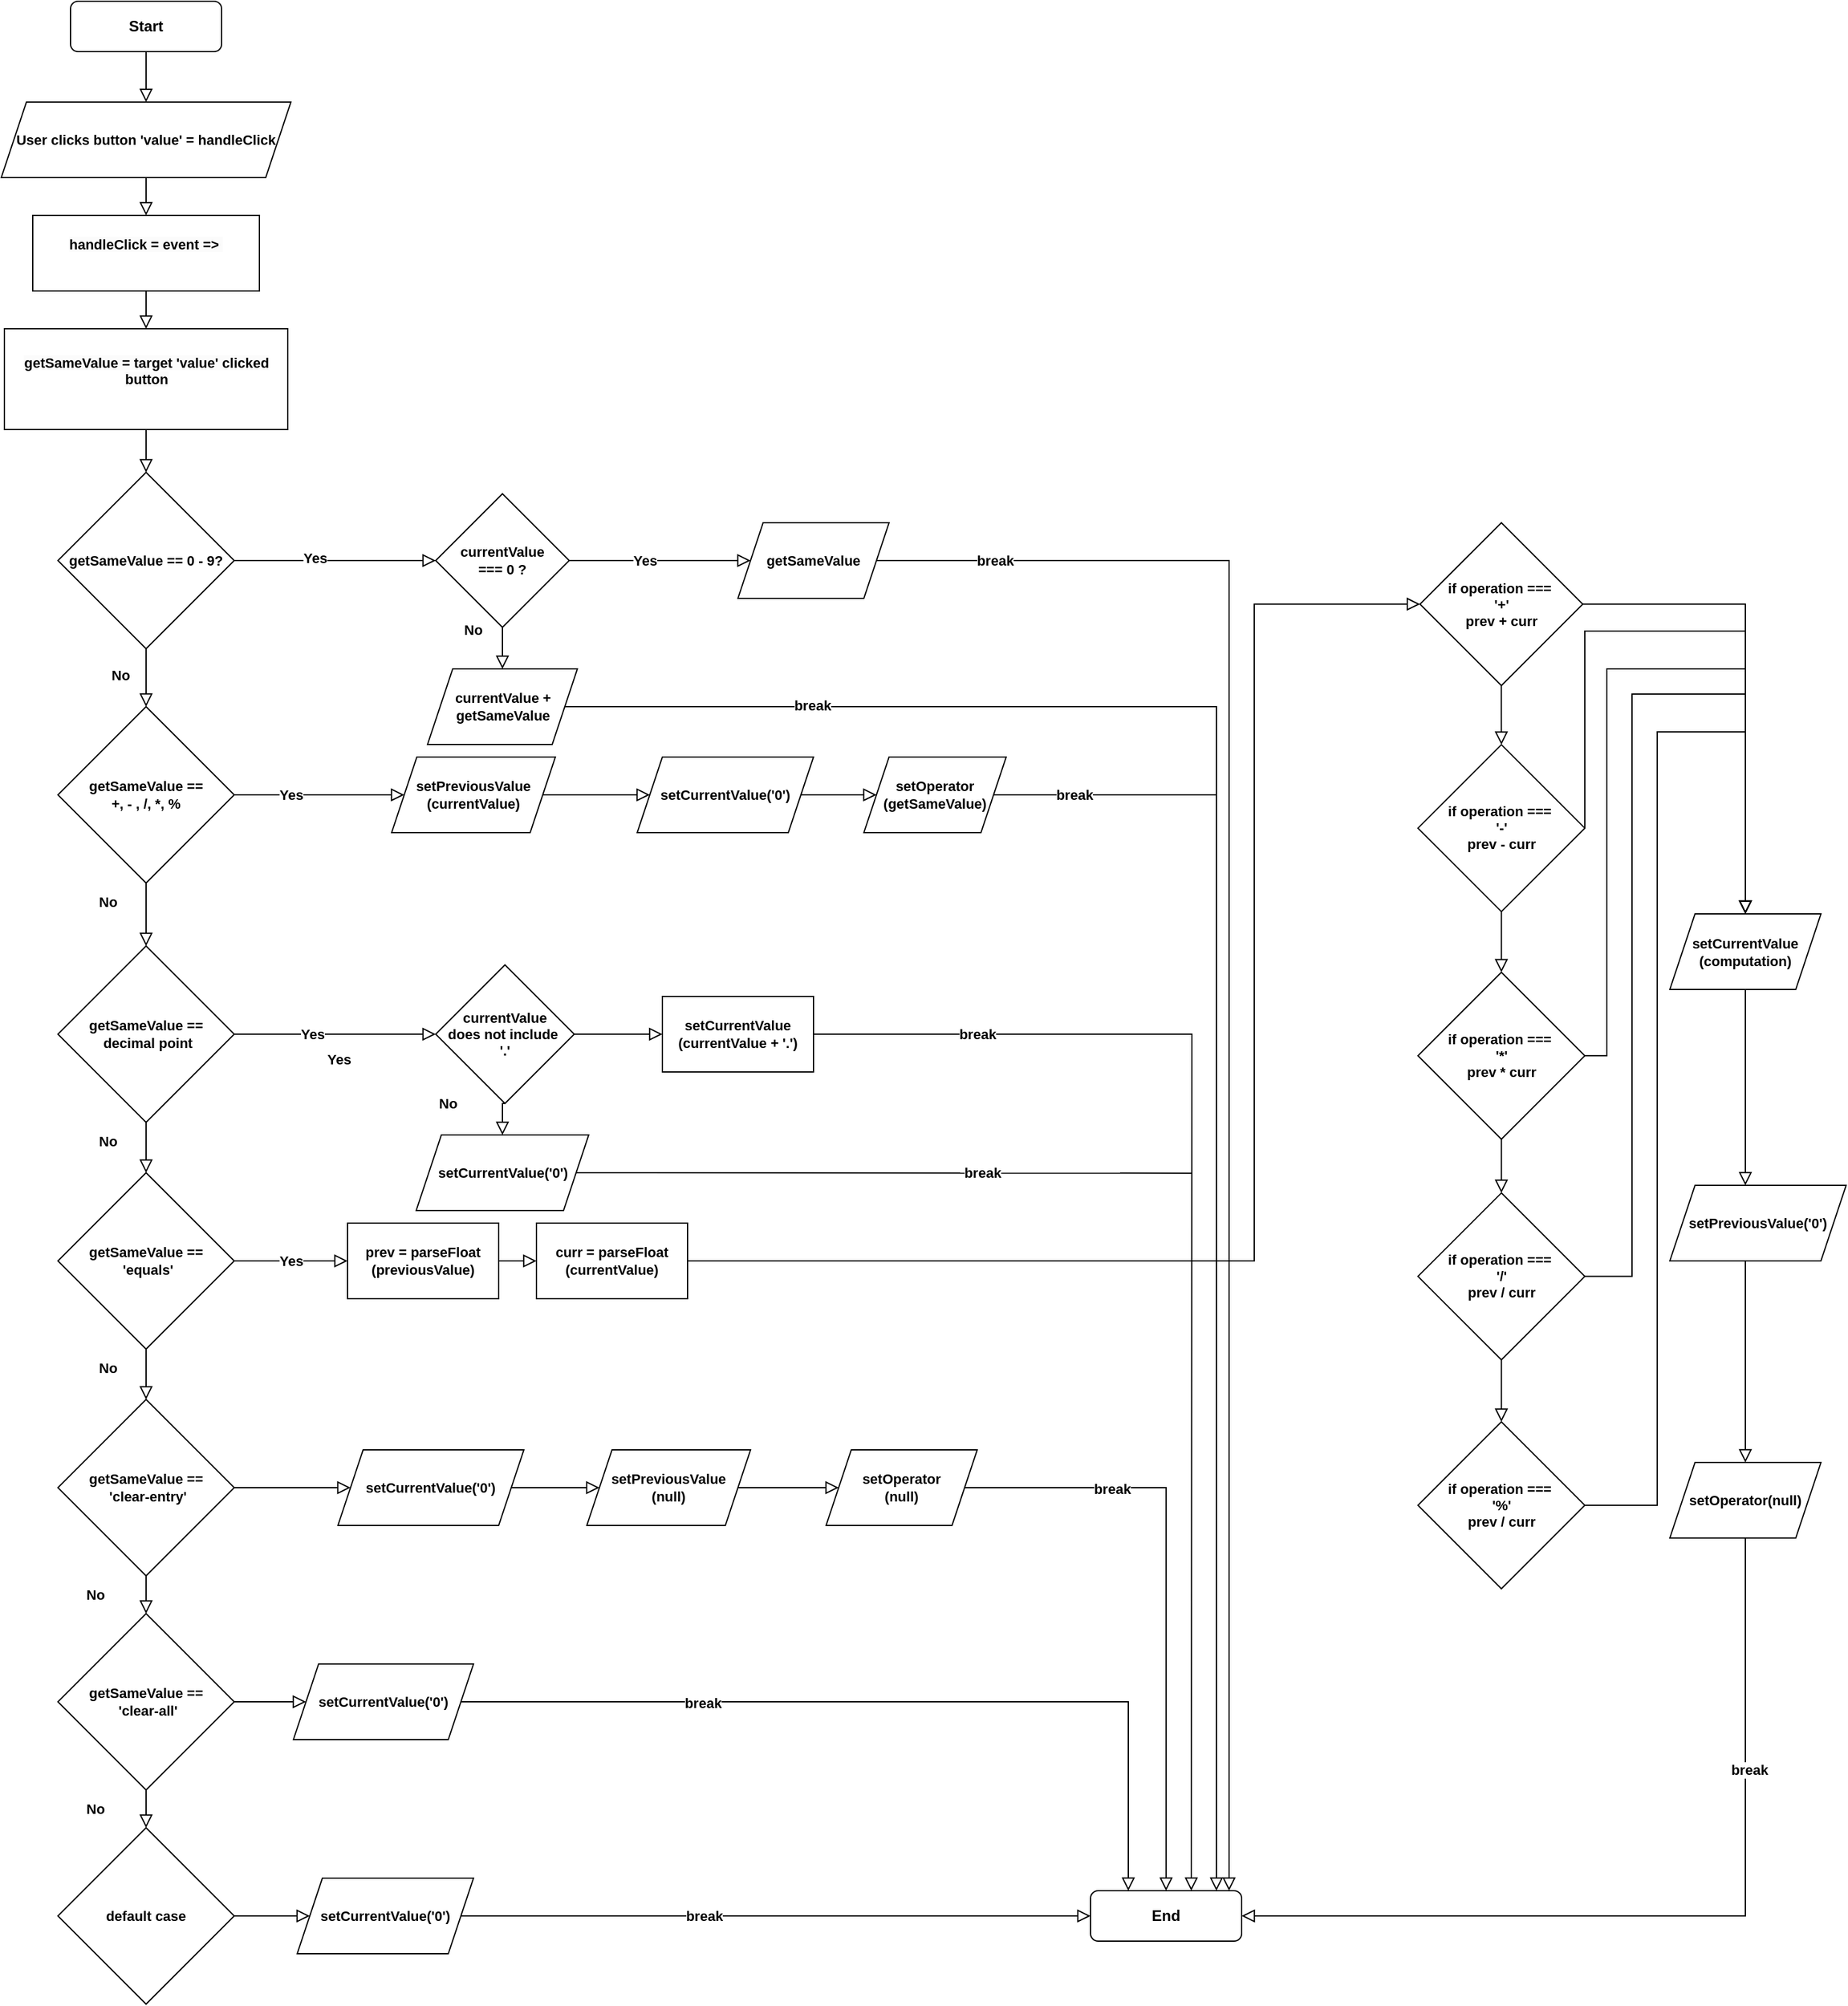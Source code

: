 <mxfile version="20.8.5" type="github">
  <diagram id="C5RBs43oDa-KdzZeNtuy" name="Page-1">
    <mxGraphModel dx="1195" dy="1603" grid="1" gridSize="10" guides="1" tooltips="1" connect="1" arrows="1" fold="1" page="1" pageScale="1" pageWidth="1169" pageHeight="827" math="0" shadow="0">
      <root>
        <mxCell id="WIyWlLk6GJQsqaUBKTNV-0" />
        <mxCell id="WIyWlLk6GJQsqaUBKTNV-1" parent="WIyWlLk6GJQsqaUBKTNV-0" />
        <mxCell id="snvaKucYY-6g54bYGPEN-14" style="edgeStyle=orthogonalEdgeStyle;shape=connector;rounded=0;orthogonalLoop=1;jettySize=auto;html=1;exitX=0.5;exitY=1;exitDx=0;exitDy=0;shadow=0;labelBackgroundColor=none;strokeColor=default;strokeWidth=1;fontFamily=Helvetica;fontSize=11;fontColor=default;endArrow=block;endFill=0;endSize=8;entryX=0.5;entryY=0;entryDx=0;entryDy=0;" parent="WIyWlLk6GJQsqaUBKTNV-1" source="WIyWlLk6GJQsqaUBKTNV-3" target="snvaKucYY-6g54bYGPEN-17" edge="1">
          <mxGeometry relative="1" as="geometry">
            <mxPoint x="220" y="140" as="targetPoint" />
          </mxGeometry>
        </mxCell>
        <mxCell id="WIyWlLk6GJQsqaUBKTNV-3" value="Start" style="rounded=1;whiteSpace=wrap;html=1;fontSize=12;glass=0;strokeWidth=1;shadow=0;fontStyle=1" parent="WIyWlLk6GJQsqaUBKTNV-1" vertex="1">
          <mxGeometry x="160" y="40" width="120" height="40" as="geometry" />
        </mxCell>
        <mxCell id="WIyWlLk6GJQsqaUBKTNV-11" value="End" style="rounded=1;whiteSpace=wrap;html=1;fontSize=12;glass=0;strokeWidth=1;shadow=0;fontStyle=1" parent="WIyWlLk6GJQsqaUBKTNV-1" vertex="1">
          <mxGeometry x="970" y="1540" width="120" height="40" as="geometry" />
        </mxCell>
        <mxCell id="snvaKucYY-6g54bYGPEN-28" style="edgeStyle=orthogonalEdgeStyle;shape=connector;rounded=0;orthogonalLoop=1;jettySize=auto;html=1;shadow=0;labelBackgroundColor=none;strokeColor=default;strokeWidth=1;fontFamily=Helvetica;fontSize=11;fontColor=default;endArrow=block;endFill=0;endSize=8;" parent="WIyWlLk6GJQsqaUBKTNV-1" source="snvaKucYY-6g54bYGPEN-17" target="snvaKucYY-6g54bYGPEN-26" edge="1">
          <mxGeometry relative="1" as="geometry" />
        </mxCell>
        <mxCell id="snvaKucYY-6g54bYGPEN-17" value="User clicks button &#39;value&#39; = handleClick" style="shape=parallelogram;perimeter=parallelogramPerimeter;whiteSpace=wrap;html=1;fixedSize=1;fontFamily=Helvetica;fontSize=11;fontColor=default;fontStyle=1" parent="WIyWlLk6GJQsqaUBKTNV-1" vertex="1">
          <mxGeometry x="105" y="120" width="230" height="60" as="geometry" />
        </mxCell>
        <mxCell id="snvaKucYY-6g54bYGPEN-39" style="edgeStyle=orthogonalEdgeStyle;shape=connector;rounded=0;orthogonalLoop=1;jettySize=auto;html=1;exitX=0.5;exitY=1;exitDx=0;exitDy=0;shadow=0;labelBackgroundColor=none;strokeColor=default;strokeWidth=1;fontFamily=Helvetica;fontSize=11;fontColor=default;endArrow=block;endFill=0;endSize=8;" parent="WIyWlLk6GJQsqaUBKTNV-1" source="snvaKucYY-6g54bYGPEN-20" target="snvaKucYY-6g54bYGPEN-33" edge="1">
          <mxGeometry relative="1" as="geometry" />
        </mxCell>
        <mxCell id="snvaKucYY-6g54bYGPEN-61" style="edgeStyle=orthogonalEdgeStyle;shape=connector;rounded=0;orthogonalLoop=1;jettySize=auto;html=1;shadow=0;labelBackgroundColor=none;strokeColor=default;strokeWidth=1;fontFamily=Helvetica;fontSize=11;fontColor=default;endArrow=block;endFill=0;endSize=8;entryX=0;entryY=0.5;entryDx=0;entryDy=0;" parent="WIyWlLk6GJQsqaUBKTNV-1" source="snvaKucYY-6g54bYGPEN-20" target="snvaKucYY-6g54bYGPEN-65" edge="1">
          <mxGeometry relative="1" as="geometry">
            <mxPoint x="520" y="484" as="targetPoint" />
          </mxGeometry>
        </mxCell>
        <mxCell id="snvaKucYY-6g54bYGPEN-62" value="Yes" style="edgeLabel;html=1;align=center;verticalAlign=middle;resizable=0;points=[];fontSize=11;fontFamily=Helvetica;fontColor=default;fontStyle=1" parent="snvaKucYY-6g54bYGPEN-61" vertex="1" connectable="0">
          <mxGeometry x="-0.2" y="2" relative="1" as="geometry">
            <mxPoint as="offset" />
          </mxGeometry>
        </mxCell>
        <mxCell id="snvaKucYY-6g54bYGPEN-20" value="getSameValue == 0 - 9?" style="rhombus;whiteSpace=wrap;html=1;fontFamily=Helvetica;fontSize=11;fontColor=default;fontStyle=1" parent="WIyWlLk6GJQsqaUBKTNV-1" vertex="1">
          <mxGeometry x="150" y="414" width="140" height="140" as="geometry" />
        </mxCell>
        <mxCell id="snvaKucYY-6g54bYGPEN-47" style="edgeStyle=orthogonalEdgeStyle;shape=connector;rounded=0;orthogonalLoop=1;jettySize=auto;html=1;entryX=0.5;entryY=0;entryDx=0;entryDy=0;shadow=0;labelBackgroundColor=none;strokeColor=default;strokeWidth=1;fontFamily=Helvetica;fontSize=11;fontColor=default;endArrow=block;endFill=0;endSize=8;" parent="WIyWlLk6GJQsqaUBKTNV-1" source="snvaKucYY-6g54bYGPEN-26" target="snvaKucYY-6g54bYGPEN-44" edge="1">
          <mxGeometry relative="1" as="geometry" />
        </mxCell>
        <mxCell id="snvaKucYY-6g54bYGPEN-26" value="&#xa;&lt;span style=&quot;color: rgb(0, 0, 0); font-family: Helvetica; font-size: 11px; font-style: normal; font-variant-ligatures: normal; font-variant-caps: normal; letter-spacing: normal; orphans: 2; text-align: center; text-indent: 0px; text-transform: none; widows: 2; word-spacing: 0px; -webkit-text-stroke-width: 0px; background-color: rgb(251, 251, 251); text-decoration-thickness: initial; text-decoration-style: initial; text-decoration-color: initial; float: none; display: inline !important;&quot;&gt;handleClick = event =&amp;gt;&amp;nbsp;&lt;/span&gt;&#xa;&#xa;" style="rounded=0;whiteSpace=wrap;html=1;fontFamily=Helvetica;fontSize=11;fontColor=default;fontStyle=1" parent="WIyWlLk6GJQsqaUBKTNV-1" vertex="1">
          <mxGeometry x="130" y="210" width="180" height="60" as="geometry" />
        </mxCell>
        <mxCell id="snvaKucYY-6g54bYGPEN-40" style="edgeStyle=orthogonalEdgeStyle;shape=connector;rounded=0;orthogonalLoop=1;jettySize=auto;html=1;shadow=0;labelBackgroundColor=none;strokeColor=default;strokeWidth=1;fontFamily=Helvetica;fontSize=11;fontColor=default;endArrow=block;endFill=0;endSize=8;" parent="WIyWlLk6GJQsqaUBKTNV-1" source="snvaKucYY-6g54bYGPEN-33" target="snvaKucYY-6g54bYGPEN-35" edge="1">
          <mxGeometry relative="1" as="geometry" />
        </mxCell>
        <mxCell id="snvaKucYY-6g54bYGPEN-74" style="edgeStyle=orthogonalEdgeStyle;shape=connector;rounded=0;orthogonalLoop=1;jettySize=auto;html=1;exitX=1;exitY=0.5;exitDx=0;exitDy=0;shadow=0;labelBackgroundColor=none;strokeColor=default;strokeWidth=1;fontFamily=Helvetica;fontSize=11;fontColor=default;endArrow=block;endFill=0;endSize=8;" parent="WIyWlLk6GJQsqaUBKTNV-1" source="snvaKucYY-6g54bYGPEN-33" target="snvaKucYY-6g54bYGPEN-76" edge="1">
          <mxGeometry relative="1" as="geometry">
            <mxPoint x="440" y="670" as="targetPoint" />
          </mxGeometry>
        </mxCell>
        <mxCell id="snvaKucYY-6g54bYGPEN-75" value="Yes" style="edgeLabel;html=1;align=center;verticalAlign=middle;resizable=0;points=[];fontSize=11;fontFamily=Helvetica;fontColor=default;fontStyle=1" parent="snvaKucYY-6g54bYGPEN-74" vertex="1" connectable="0">
          <mxGeometry x="-0.337" y="-2" relative="1" as="geometry">
            <mxPoint y="-2" as="offset" />
          </mxGeometry>
        </mxCell>
        <mxCell id="snvaKucYY-6g54bYGPEN-33" value="getSameValue ==&lt;br&gt;&amp;nbsp;+, - , /, *, %&amp;nbsp;" style="rhombus;whiteSpace=wrap;html=1;fontFamily=Helvetica;fontSize=11;fontColor=default;fontStyle=1" parent="WIyWlLk6GJQsqaUBKTNV-1" vertex="1">
          <mxGeometry x="150" y="600" width="140" height="140" as="geometry" />
        </mxCell>
        <mxCell id="snvaKucYY-6g54bYGPEN-41" style="edgeStyle=orthogonalEdgeStyle;shape=connector;rounded=0;orthogonalLoop=1;jettySize=auto;html=1;shadow=0;labelBackgroundColor=none;strokeColor=default;strokeWidth=1;fontFamily=Helvetica;fontSize=11;fontColor=default;endArrow=block;endFill=0;endSize=8;" parent="WIyWlLk6GJQsqaUBKTNV-1" source="snvaKucYY-6g54bYGPEN-35" target="snvaKucYY-6g54bYGPEN-36" edge="1">
          <mxGeometry relative="1" as="geometry" />
        </mxCell>
        <mxCell id="snvaKucYY-6g54bYGPEN-87" style="edgeStyle=orthogonalEdgeStyle;shape=connector;rounded=0;orthogonalLoop=1;jettySize=auto;html=1;shadow=0;labelBackgroundColor=none;strokeColor=default;strokeWidth=1;fontFamily=Helvetica;fontSize=11;fontColor=default;endArrow=block;endFill=0;endSize=8;entryX=0;entryY=0.5;entryDx=0;entryDy=0;" parent="WIyWlLk6GJQsqaUBKTNV-1" source="snvaKucYY-6g54bYGPEN-35" target="snvaKucYY-6g54bYGPEN-92" edge="1">
          <mxGeometry relative="1" as="geometry">
            <mxPoint x="457" y="860" as="targetPoint" />
          </mxGeometry>
        </mxCell>
        <mxCell id="snvaKucYY-6g54bYGPEN-88" value="Yes" style="edgeLabel;html=1;align=center;verticalAlign=middle;resizable=0;points=[];fontSize=11;fontFamily=Helvetica;fontColor=default;fontStyle=1" parent="snvaKucYY-6g54bYGPEN-87" vertex="1" connectable="0">
          <mxGeometry x="-0.224" relative="1" as="geometry">
            <mxPoint as="offset" />
          </mxGeometry>
        </mxCell>
        <mxCell id="snvaKucYY-6g54bYGPEN-35" value="getSameValue ==&lt;br&gt;&amp;nbsp;decimal point" style="rhombus;whiteSpace=wrap;html=1;fontFamily=Helvetica;fontSize=11;fontColor=default;fontStyle=1" parent="WIyWlLk6GJQsqaUBKTNV-1" vertex="1">
          <mxGeometry x="150" y="790" width="140" height="140" as="geometry" />
        </mxCell>
        <mxCell id="snvaKucYY-6g54bYGPEN-42" style="edgeStyle=orthogonalEdgeStyle;shape=connector;rounded=0;orthogonalLoop=1;jettySize=auto;html=1;shadow=0;labelBackgroundColor=none;strokeColor=default;strokeWidth=1;fontFamily=Helvetica;fontSize=11;fontColor=default;endArrow=block;endFill=0;endSize=8;" parent="WIyWlLk6GJQsqaUBKTNV-1" source="snvaKucYY-6g54bYGPEN-36" target="snvaKucYY-6g54bYGPEN-38" edge="1">
          <mxGeometry relative="1" as="geometry" />
        </mxCell>
        <mxCell id="snvaKucYY-6g54bYGPEN-100" style="edgeStyle=orthogonalEdgeStyle;shape=connector;rounded=0;orthogonalLoop=1;jettySize=auto;html=1;shadow=0;labelBackgroundColor=none;strokeColor=default;strokeWidth=1;fontFamily=Helvetica;fontSize=11;fontColor=default;endArrow=block;endFill=0;endSize=8;entryX=0;entryY=0.5;entryDx=0;entryDy=0;" parent="WIyWlLk6GJQsqaUBKTNV-1" source="snvaKucYY-6g54bYGPEN-36" target="snvaKucYY-6g54bYGPEN-102" edge="1">
          <mxGeometry relative="1" as="geometry">
            <mxPoint x="380" y="1040" as="targetPoint" />
          </mxGeometry>
        </mxCell>
        <mxCell id="snvaKucYY-6g54bYGPEN-36" value="getSameValue ==&lt;br&gt;&amp;nbsp;&#39;equals&#39;" style="rhombus;whiteSpace=wrap;html=1;fontFamily=Helvetica;fontSize=11;fontColor=default;fontStyle=1" parent="WIyWlLk6GJQsqaUBKTNV-1" vertex="1">
          <mxGeometry x="150" y="970" width="140" height="140" as="geometry" />
        </mxCell>
        <mxCell id="snvaKucYY-6g54bYGPEN-49" style="edgeStyle=orthogonalEdgeStyle;shape=connector;rounded=0;orthogonalLoop=1;jettySize=auto;html=1;shadow=0;labelBackgroundColor=none;strokeColor=default;strokeWidth=1;fontFamily=Helvetica;fontSize=11;fontColor=default;endArrow=block;endFill=0;endSize=8;" parent="WIyWlLk6GJQsqaUBKTNV-1" source="snvaKucYY-6g54bYGPEN-37" target="snvaKucYY-6g54bYGPEN-45" edge="1">
          <mxGeometry relative="1" as="geometry" />
        </mxCell>
        <mxCell id="snvaKucYY-6g54bYGPEN-164" style="edgeStyle=orthogonalEdgeStyle;shape=connector;rounded=0;orthogonalLoop=1;jettySize=auto;html=1;shadow=0;labelBackgroundColor=none;strokeColor=default;strokeWidth=1;fontFamily=Helvetica;fontSize=11;fontColor=default;endArrow=block;endFill=0;endSize=8;" parent="WIyWlLk6GJQsqaUBKTNV-1" source="snvaKucYY-6g54bYGPEN-37" target="snvaKucYY-6g54bYGPEN-160" edge="1">
          <mxGeometry relative="1" as="geometry" />
        </mxCell>
        <mxCell id="snvaKucYY-6g54bYGPEN-37" value="getSameValue ==&lt;br&gt;&amp;nbsp;&#39;clear-all&#39;" style="rhombus;whiteSpace=wrap;html=1;fontFamily=Helvetica;fontSize=11;fontColor=default;fontStyle=1" parent="WIyWlLk6GJQsqaUBKTNV-1" vertex="1">
          <mxGeometry x="150" y="1320" width="140" height="140" as="geometry" />
        </mxCell>
        <mxCell id="snvaKucYY-6g54bYGPEN-43" style="edgeStyle=orthogonalEdgeStyle;shape=connector;rounded=0;orthogonalLoop=1;jettySize=auto;html=1;shadow=0;labelBackgroundColor=none;strokeColor=default;strokeWidth=1;fontFamily=Helvetica;fontSize=11;fontColor=default;endArrow=block;endFill=0;endSize=8;" parent="WIyWlLk6GJQsqaUBKTNV-1" source="snvaKucYY-6g54bYGPEN-38" target="snvaKucYY-6g54bYGPEN-37" edge="1">
          <mxGeometry relative="1" as="geometry" />
        </mxCell>
        <mxCell id="snvaKucYY-6g54bYGPEN-156" style="edgeStyle=orthogonalEdgeStyle;shape=connector;rounded=0;orthogonalLoop=1;jettySize=auto;html=1;shadow=0;labelBackgroundColor=none;strokeColor=default;strokeWidth=1;fontFamily=Helvetica;fontSize=11;fontColor=default;endArrow=block;endFill=0;endSize=8;entryX=0;entryY=0.5;entryDx=0;entryDy=0;" parent="WIyWlLk6GJQsqaUBKTNV-1" source="snvaKucYY-6g54bYGPEN-38" target="snvaKucYY-6g54bYGPEN-157" edge="1">
          <mxGeometry relative="1" as="geometry">
            <mxPoint x="400" y="1220" as="targetPoint" />
          </mxGeometry>
        </mxCell>
        <mxCell id="snvaKucYY-6g54bYGPEN-38" value="getSameValue ==&lt;br&gt;&amp;nbsp;&#39;clear-entry&#39;" style="rhombus;whiteSpace=wrap;html=1;fontFamily=Helvetica;fontSize=11;fontColor=default;fontStyle=1" parent="WIyWlLk6GJQsqaUBKTNV-1" vertex="1">
          <mxGeometry x="150" y="1150" width="140" height="140" as="geometry" />
        </mxCell>
        <mxCell id="snvaKucYY-6g54bYGPEN-48" style="edgeStyle=orthogonalEdgeStyle;shape=connector;rounded=0;orthogonalLoop=1;jettySize=auto;html=1;entryX=0.5;entryY=0;entryDx=0;entryDy=0;shadow=0;labelBackgroundColor=none;strokeColor=default;strokeWidth=1;fontFamily=Helvetica;fontSize=11;fontColor=default;endArrow=block;endFill=0;endSize=8;" parent="WIyWlLk6GJQsqaUBKTNV-1" source="snvaKucYY-6g54bYGPEN-44" target="snvaKucYY-6g54bYGPEN-20" edge="1">
          <mxGeometry relative="1" as="geometry" />
        </mxCell>
        <mxCell id="snvaKucYY-6g54bYGPEN-44" value="&#xa;&lt;span style=&quot;border-color: var(--border-color); color: rgb(0, 0, 0); font-family: Helvetica; font-size: 11px; font-style: normal; font-variant-ligatures: normal; font-variant-caps: normal; letter-spacing: normal; orphans: 2; text-align: center; text-indent: 0px; text-transform: none; widows: 2; word-spacing: 0px; -webkit-text-stroke-width: 0px; text-decoration-thickness: initial; text-decoration-style: initial; text-decoration-color: initial; background-color: rgb(251, 251, 251); float: none; display: inline !important;&quot;&gt;getSameValue = target &#39;value&#39; clicked button&lt;/span&gt;&lt;br style=&quot;border-color: var(--border-color); color: rgb(0, 0, 0); font-family: Helvetica; font-size: 11px; font-style: normal; font-variant-ligatures: normal; font-variant-caps: normal; letter-spacing: normal; orphans: 2; text-align: center; text-indent: 0px; text-transform: none; widows: 2; word-spacing: 0px; -webkit-text-stroke-width: 0px; background-color: rgb(251, 251, 251); text-decoration-thickness: initial; text-decoration-style: initial; text-decoration-color: initial;&quot;&gt;&#xa;&#xa;" style="rounded=0;whiteSpace=wrap;html=1;fontFamily=Helvetica;fontSize=11;fontColor=default;fontStyle=1" parent="WIyWlLk6GJQsqaUBKTNV-1" vertex="1">
          <mxGeometry x="107.5" y="300" width="225" height="80" as="geometry" />
        </mxCell>
        <mxCell id="snvaKucYY-6g54bYGPEN-162" style="edgeStyle=orthogonalEdgeStyle;shape=connector;rounded=0;orthogonalLoop=1;jettySize=auto;html=1;shadow=0;labelBackgroundColor=none;strokeColor=default;strokeWidth=1;fontFamily=Helvetica;fontSize=11;fontColor=default;endArrow=block;endFill=0;endSize=8;" parent="WIyWlLk6GJQsqaUBKTNV-1" source="snvaKucYY-6g54bYGPEN-45" target="snvaKucYY-6g54bYGPEN-161" edge="1">
          <mxGeometry relative="1" as="geometry" />
        </mxCell>
        <mxCell id="snvaKucYY-6g54bYGPEN-45" value="default case" style="rhombus;whiteSpace=wrap;html=1;fontFamily=Helvetica;fontSize=11;fontColor=default;fontStyle=1" parent="WIyWlLk6GJQsqaUBKTNV-1" vertex="1">
          <mxGeometry x="150" y="1490" width="140" height="140" as="geometry" />
        </mxCell>
        <mxCell id="snvaKucYY-6g54bYGPEN-55" value="No" style="text;html=1;strokeColor=none;fillColor=none;align=center;verticalAlign=middle;whiteSpace=wrap;rounded=0;fontFamily=Helvetica;fontSize=11;fontColor=default;fontStyle=1" parent="WIyWlLk6GJQsqaUBKTNV-1" vertex="1">
          <mxGeometry x="170" y="560" width="60" height="30" as="geometry" />
        </mxCell>
        <mxCell id="snvaKucYY-6g54bYGPEN-56" value="No" style="text;html=1;strokeColor=none;fillColor=none;align=center;verticalAlign=middle;whiteSpace=wrap;rounded=0;fontFamily=Helvetica;fontSize=11;fontColor=default;fontStyle=1" parent="WIyWlLk6GJQsqaUBKTNV-1" vertex="1">
          <mxGeometry x="160" y="740" width="60" height="30" as="geometry" />
        </mxCell>
        <mxCell id="snvaKucYY-6g54bYGPEN-57" value="No" style="text;html=1;strokeColor=none;fillColor=none;align=center;verticalAlign=middle;whiteSpace=wrap;rounded=0;fontFamily=Helvetica;fontSize=11;fontColor=default;fontStyle=1" parent="WIyWlLk6GJQsqaUBKTNV-1" vertex="1">
          <mxGeometry x="160" y="930" width="60" height="30" as="geometry" />
        </mxCell>
        <mxCell id="snvaKucYY-6g54bYGPEN-58" value="No" style="text;html=1;strokeColor=none;fillColor=none;align=center;verticalAlign=middle;whiteSpace=wrap;rounded=0;fontFamily=Helvetica;fontSize=11;fontColor=default;fontStyle=1" parent="WIyWlLk6GJQsqaUBKTNV-1" vertex="1">
          <mxGeometry x="160" y="1110" width="60" height="30" as="geometry" />
        </mxCell>
        <mxCell id="snvaKucYY-6g54bYGPEN-59" value="No" style="text;html=1;strokeColor=none;fillColor=none;align=center;verticalAlign=middle;whiteSpace=wrap;rounded=0;fontFamily=Helvetica;fontSize=11;fontColor=default;fontStyle=1" parent="WIyWlLk6GJQsqaUBKTNV-1" vertex="1">
          <mxGeometry x="150" y="1290" width="60" height="30" as="geometry" />
        </mxCell>
        <mxCell id="snvaKucYY-6g54bYGPEN-60" value="No" style="text;html=1;strokeColor=none;fillColor=none;align=center;verticalAlign=middle;whiteSpace=wrap;rounded=0;fontFamily=Helvetica;fontSize=11;fontColor=default;fontStyle=1" parent="WIyWlLk6GJQsqaUBKTNV-1" vertex="1">
          <mxGeometry x="150" y="1460" width="60" height="30" as="geometry" />
        </mxCell>
        <mxCell id="snvaKucYY-6g54bYGPEN-66" style="edgeStyle=orthogonalEdgeStyle;shape=connector;rounded=0;orthogonalLoop=1;jettySize=auto;html=1;exitX=1;exitY=0.5;exitDx=0;exitDy=0;shadow=0;labelBackgroundColor=none;strokeColor=default;strokeWidth=1;fontFamily=Helvetica;fontSize=11;fontColor=default;endArrow=block;endFill=0;endSize=8;entryX=0;entryY=0.5;entryDx=0;entryDy=0;" parent="WIyWlLk6GJQsqaUBKTNV-1" source="snvaKucYY-6g54bYGPEN-65" target="snvaKucYY-6g54bYGPEN-67" edge="1">
          <mxGeometry relative="1" as="geometry">
            <mxPoint x="700" y="484" as="targetPoint" />
          </mxGeometry>
        </mxCell>
        <mxCell id="snvaKucYY-6g54bYGPEN-69" value="Yes" style="edgeLabel;html=1;align=center;verticalAlign=middle;resizable=0;points=[];fontSize=11;fontFamily=Helvetica;fontColor=default;fontStyle=1" parent="snvaKucYY-6g54bYGPEN-66" vertex="1" connectable="0">
          <mxGeometry x="-0.164" y="-3" relative="1" as="geometry">
            <mxPoint y="-3" as="offset" />
          </mxGeometry>
        </mxCell>
        <mxCell id="snvaKucYY-6g54bYGPEN-70" style="edgeStyle=orthogonalEdgeStyle;shape=connector;rounded=0;orthogonalLoop=1;jettySize=auto;html=1;exitX=0.5;exitY=1;exitDx=0;exitDy=0;shadow=0;labelBackgroundColor=none;strokeColor=default;strokeWidth=1;fontFamily=Helvetica;fontSize=11;fontColor=default;endArrow=block;endFill=0;endSize=8;entryX=0.5;entryY=0;entryDx=0;entryDy=0;" parent="WIyWlLk6GJQsqaUBKTNV-1" source="snvaKucYY-6g54bYGPEN-65" target="snvaKucYY-6g54bYGPEN-71" edge="1">
          <mxGeometry relative="1" as="geometry">
            <mxPoint x="503" y="570" as="targetPoint" />
          </mxGeometry>
        </mxCell>
        <mxCell id="snvaKucYY-6g54bYGPEN-65" value="currentValue &lt;br&gt;=== 0 ?" style="rhombus;whiteSpace=wrap;html=1;fontFamily=Helvetica;fontSize=11;fontColor=default;fontStyle=1" parent="WIyWlLk6GJQsqaUBKTNV-1" vertex="1">
          <mxGeometry x="450" y="431" width="106" height="106" as="geometry" />
        </mxCell>
        <mxCell id="snvaKucYY-6g54bYGPEN-68" style="edgeStyle=orthogonalEdgeStyle;shape=connector;rounded=0;orthogonalLoop=1;jettySize=auto;html=1;shadow=0;labelBackgroundColor=none;strokeColor=default;strokeWidth=1;fontFamily=Helvetica;fontSize=11;fontColor=default;endArrow=block;endFill=0;endSize=8;" parent="WIyWlLk6GJQsqaUBKTNV-1" source="snvaKucYY-6g54bYGPEN-67" target="WIyWlLk6GJQsqaUBKTNV-11" edge="1">
          <mxGeometry relative="1" as="geometry">
            <Array as="points">
              <mxPoint x="1080" y="484" />
            </Array>
          </mxGeometry>
        </mxCell>
        <mxCell id="snvaKucYY-6g54bYGPEN-78" value="break" style="edgeLabel;html=1;align=center;verticalAlign=middle;resizable=0;points=[];fontSize=11;fontFamily=Helvetica;fontColor=default;fontStyle=1" parent="snvaKucYY-6g54bYGPEN-68" vertex="1" connectable="0">
          <mxGeometry x="-0.859" y="-4" relative="1" as="geometry">
            <mxPoint y="-4" as="offset" />
          </mxGeometry>
        </mxCell>
        <mxCell id="snvaKucYY-6g54bYGPEN-67" value="getSameValue" style="shape=parallelogram;perimeter=parallelogramPerimeter;whiteSpace=wrap;html=1;fixedSize=1;fontFamily=Helvetica;fontSize=11;fontColor=default;align=center;strokeColor=default;fillColor=default;fontStyle=1" parent="WIyWlLk6GJQsqaUBKTNV-1" vertex="1">
          <mxGeometry x="690" y="454" width="120" height="60" as="geometry" />
        </mxCell>
        <mxCell id="snvaKucYY-6g54bYGPEN-72" style="edgeStyle=orthogonalEdgeStyle;shape=connector;rounded=0;orthogonalLoop=1;jettySize=auto;html=1;entryX=0.833;entryY=0;entryDx=0;entryDy=0;entryPerimeter=0;shadow=0;labelBackgroundColor=none;strokeColor=default;strokeWidth=1;fontFamily=Helvetica;fontSize=11;fontColor=default;endArrow=block;endFill=0;endSize=8;" parent="WIyWlLk6GJQsqaUBKTNV-1" source="snvaKucYY-6g54bYGPEN-71" target="WIyWlLk6GJQsqaUBKTNV-11" edge="1">
          <mxGeometry relative="1" as="geometry" />
        </mxCell>
        <mxCell id="snvaKucYY-6g54bYGPEN-77" value="break" style="edgeLabel;html=1;align=center;verticalAlign=middle;resizable=0;points=[];fontSize=11;fontFamily=Helvetica;fontColor=default;fontStyle=1" parent="snvaKucYY-6g54bYGPEN-72" vertex="1" connectable="0">
          <mxGeometry x="-0.731" y="1" relative="1" as="geometry">
            <mxPoint as="offset" />
          </mxGeometry>
        </mxCell>
        <mxCell id="snvaKucYY-6g54bYGPEN-71" value="currentValue + getSameValue" style="shape=parallelogram;perimeter=parallelogramPerimeter;whiteSpace=wrap;html=1;fixedSize=1;fontFamily=Helvetica;fontSize=11;fontColor=default;align=center;strokeColor=default;fillColor=default;fontStyle=1" parent="WIyWlLk6GJQsqaUBKTNV-1" vertex="1">
          <mxGeometry x="443.5" y="570" width="119" height="60" as="geometry" />
        </mxCell>
        <mxCell id="snvaKucYY-6g54bYGPEN-73" value="No" style="text;html=1;strokeColor=none;fillColor=none;align=center;verticalAlign=middle;whiteSpace=wrap;rounded=0;fontFamily=Helvetica;fontSize=11;fontColor=default;fontStyle=1" parent="WIyWlLk6GJQsqaUBKTNV-1" vertex="1">
          <mxGeometry x="450" y="524" width="60" height="30" as="geometry" />
        </mxCell>
        <mxCell id="snvaKucYY-6g54bYGPEN-82" style="edgeStyle=orthogonalEdgeStyle;shape=connector;rounded=0;orthogonalLoop=1;jettySize=auto;html=1;entryX=0;entryY=0.5;entryDx=0;entryDy=0;shadow=0;labelBackgroundColor=none;strokeColor=default;strokeWidth=1;fontFamily=Helvetica;fontSize=11;fontColor=default;endArrow=block;endFill=0;endSize=8;" parent="WIyWlLk6GJQsqaUBKTNV-1" source="snvaKucYY-6g54bYGPEN-76" target="snvaKucYY-6g54bYGPEN-81" edge="1">
          <mxGeometry relative="1" as="geometry" />
        </mxCell>
        <mxCell id="snvaKucYY-6g54bYGPEN-76" value="setPreviousValue&lt;br&gt;(currentValue)" style="shape=parallelogram;perimeter=parallelogramPerimeter;whiteSpace=wrap;html=1;fixedSize=1;fontFamily=Helvetica;fontSize=11;fontColor=default;align=center;strokeColor=default;fillColor=default;fontStyle=1" parent="WIyWlLk6GJQsqaUBKTNV-1" vertex="1">
          <mxGeometry x="415" y="640" width="130" height="60" as="geometry" />
        </mxCell>
        <mxCell id="snvaKucYY-6g54bYGPEN-84" style="edgeStyle=orthogonalEdgeStyle;shape=connector;rounded=0;orthogonalLoop=1;jettySize=auto;html=1;entryX=0;entryY=0.5;entryDx=0;entryDy=0;shadow=0;labelBackgroundColor=none;strokeColor=default;strokeWidth=1;fontFamily=Helvetica;fontSize=11;fontColor=default;endArrow=block;endFill=0;endSize=8;" parent="WIyWlLk6GJQsqaUBKTNV-1" source="snvaKucYY-6g54bYGPEN-81" target="snvaKucYY-6g54bYGPEN-83" edge="1">
          <mxGeometry relative="1" as="geometry" />
        </mxCell>
        <mxCell id="snvaKucYY-6g54bYGPEN-81" value="setCurrentValue(&#39;0&#39;)" style="shape=parallelogram;perimeter=parallelogramPerimeter;whiteSpace=wrap;html=1;fixedSize=1;fontFamily=Helvetica;fontSize=11;fontColor=default;align=center;strokeColor=default;fillColor=default;fontStyle=1" parent="WIyWlLk6GJQsqaUBKTNV-1" vertex="1">
          <mxGeometry x="610" y="640" width="140" height="60" as="geometry" />
        </mxCell>
        <mxCell id="snvaKucYY-6g54bYGPEN-85" style="edgeStyle=orthogonalEdgeStyle;rounded=0;orthogonalLoop=1;jettySize=auto;html=1;shadow=0;labelBackgroundColor=none;strokeColor=default;strokeWidth=1;fontFamily=Helvetica;fontSize=11;fontColor=default;endArrow=none;endFill=0;" parent="WIyWlLk6GJQsqaUBKTNV-1" source="snvaKucYY-6g54bYGPEN-83" edge="1">
          <mxGeometry relative="1" as="geometry">
            <mxPoint x="1070" y="1530" as="targetPoint" />
            <Array as="points">
              <mxPoint x="1070" y="670" />
            </Array>
          </mxGeometry>
        </mxCell>
        <mxCell id="snvaKucYY-6g54bYGPEN-86" value="break" style="edgeLabel;html=1;align=center;verticalAlign=middle;resizable=0;points=[];fontSize=11;fontFamily=Helvetica;fontColor=default;fontStyle=1" parent="snvaKucYY-6g54bYGPEN-85" vertex="1" connectable="0">
          <mxGeometry x="-0.845" y="4" relative="1" as="geometry">
            <mxPoint x="-17" y="4" as="offset" />
          </mxGeometry>
        </mxCell>
        <mxCell id="snvaKucYY-6g54bYGPEN-83" value="setOperator&lt;br&gt;(getSameValue)" style="shape=parallelogram;perimeter=parallelogramPerimeter;whiteSpace=wrap;html=1;fixedSize=1;fontFamily=Helvetica;fontSize=11;fontColor=default;align=center;strokeColor=default;fillColor=default;fontStyle=1" parent="WIyWlLk6GJQsqaUBKTNV-1" vertex="1">
          <mxGeometry x="790" y="640" width="113" height="60" as="geometry" />
        </mxCell>
        <mxCell id="snvaKucYY-6g54bYGPEN-94" style="edgeStyle=orthogonalEdgeStyle;shape=connector;rounded=0;orthogonalLoop=1;jettySize=auto;html=1;exitX=0.5;exitY=1;exitDx=0;exitDy=0;entryX=0.5;entryY=0;entryDx=0;entryDy=0;shadow=0;labelBackgroundColor=none;strokeColor=default;strokeWidth=1;fontFamily=Helvetica;fontSize=11;fontColor=default;endArrow=block;endFill=0;endSize=8;" parent="WIyWlLk6GJQsqaUBKTNV-1" source="snvaKucYY-6g54bYGPEN-92" target="snvaKucYY-6g54bYGPEN-93" edge="1">
          <mxGeometry relative="1" as="geometry" />
        </mxCell>
        <mxCell id="snvaKucYY-6g54bYGPEN-96" style="edgeStyle=orthogonalEdgeStyle;shape=connector;rounded=0;orthogonalLoop=1;jettySize=auto;html=1;exitX=1;exitY=0.5;exitDx=0;exitDy=0;shadow=0;labelBackgroundColor=none;strokeColor=default;strokeWidth=1;fontFamily=Helvetica;fontSize=11;fontColor=default;endArrow=block;endFill=0;endSize=8;" parent="WIyWlLk6GJQsqaUBKTNV-1" source="snvaKucYY-6g54bYGPEN-92" target="snvaKucYY-6g54bYGPEN-95" edge="1">
          <mxGeometry relative="1" as="geometry" />
        </mxCell>
        <mxCell id="snvaKucYY-6g54bYGPEN-92" value="currentValue&lt;br&gt;does not include&amp;nbsp;&lt;br&gt;&#39;.&#39;" style="rhombus;whiteSpace=wrap;html=1;fontFamily=Helvetica;fontSize=11;fontColor=default;fontStyle=1" parent="WIyWlLk6GJQsqaUBKTNV-1" vertex="1">
          <mxGeometry x="450" y="805" width="110" height="110" as="geometry" />
        </mxCell>
        <mxCell id="2EMOW8nWcI9XX6HCm4bZ-7" style="edgeStyle=none;curved=1;rounded=0;orthogonalLoop=1;jettySize=auto;html=1;exitX=1;exitY=0.5;exitDx=0;exitDy=0;fontSize=12;endArrow=none;endFill=0;" edge="1" parent="WIyWlLk6GJQsqaUBKTNV-1" source="snvaKucYY-6g54bYGPEN-93">
          <mxGeometry relative="1" as="geometry">
            <mxPoint x="1050.0" y="970.333" as="targetPoint" />
          </mxGeometry>
        </mxCell>
        <mxCell id="2EMOW8nWcI9XX6HCm4bZ-8" value="break" style="edgeLabel;html=1;align=center;verticalAlign=middle;resizable=0;points=[];fontSize=11;fontStyle=1" vertex="1" connectable="0" parent="2EMOW8nWcI9XX6HCm4bZ-7">
          <mxGeometry x="0.319" relative="1" as="geometry">
            <mxPoint as="offset" />
          </mxGeometry>
        </mxCell>
        <mxCell id="snvaKucYY-6g54bYGPEN-93" value="setCurrentValue(&#39;0&#39;)" style="shape=parallelogram;perimeter=parallelogramPerimeter;whiteSpace=wrap;html=1;fixedSize=1;fontFamily=Helvetica;fontSize=11;fontColor=default;align=center;strokeColor=default;fillColor=default;fontStyle=1" parent="WIyWlLk6GJQsqaUBKTNV-1" vertex="1">
          <mxGeometry x="434.5" y="940" width="137" height="60" as="geometry" />
        </mxCell>
        <mxCell id="snvaKucYY-6g54bYGPEN-97" style="edgeStyle=orthogonalEdgeStyle;shape=connector;rounded=0;orthogonalLoop=1;jettySize=auto;html=1;shadow=0;labelBackgroundColor=none;strokeColor=default;strokeWidth=1;fontFamily=Helvetica;fontSize=11;fontColor=default;endArrow=block;endFill=0;endSize=8;" parent="WIyWlLk6GJQsqaUBKTNV-1" source="snvaKucYY-6g54bYGPEN-95" edge="1">
          <mxGeometry relative="1" as="geometry">
            <mxPoint x="1050" y="1540" as="targetPoint" />
          </mxGeometry>
        </mxCell>
        <mxCell id="snvaKucYY-6g54bYGPEN-95" value="setCurrentValue&lt;br&gt;(currentValue + &#39;.&#39;)" style="rounded=0;whiteSpace=wrap;html=1;fontFamily=Helvetica;fontSize=11;fontColor=default;fontStyle=1" parent="WIyWlLk6GJQsqaUBKTNV-1" vertex="1">
          <mxGeometry x="630" y="830" width="120" height="60" as="geometry" />
        </mxCell>
        <mxCell id="snvaKucYY-6g54bYGPEN-98" value="No" style="text;html=1;strokeColor=none;fillColor=none;align=center;verticalAlign=middle;whiteSpace=wrap;rounded=0;fontFamily=Helvetica;fontSize=11;fontColor=default;fontStyle=1" parent="WIyWlLk6GJQsqaUBKTNV-1" vertex="1">
          <mxGeometry x="430" y="900" width="60" height="30" as="geometry" />
        </mxCell>
        <mxCell id="snvaKucYY-6g54bYGPEN-99" value="break" style="edgeLabel;html=1;align=center;verticalAlign=middle;resizable=0;points=[];fontSize=11;fontFamily=Helvetica;fontColor=default;fontStyle=1" parent="WIyWlLk6GJQsqaUBKTNV-1" vertex="1" connectable="0">
          <mxGeometry x="879.998" y="860" as="geometry" />
        </mxCell>
        <mxCell id="snvaKucYY-6g54bYGPEN-107" style="edgeStyle=orthogonalEdgeStyle;shape=connector;rounded=0;orthogonalLoop=1;jettySize=auto;html=1;entryX=0;entryY=0.5;entryDx=0;entryDy=0;shadow=0;labelBackgroundColor=none;strokeColor=default;strokeWidth=1;fontFamily=Helvetica;fontSize=11;fontColor=default;endArrow=block;endFill=0;endSize=8;" parent="WIyWlLk6GJQsqaUBKTNV-1" source="snvaKucYY-6g54bYGPEN-102" target="snvaKucYY-6g54bYGPEN-106" edge="1">
          <mxGeometry relative="1" as="geometry" />
        </mxCell>
        <mxCell id="snvaKucYY-6g54bYGPEN-102" value="prev = parseFloat&lt;br&gt;(previousValue)" style="rounded=0;whiteSpace=wrap;html=1;fontFamily=Helvetica;fontSize=11;fontColor=default;fontStyle=1" parent="WIyWlLk6GJQsqaUBKTNV-1" vertex="1">
          <mxGeometry x="380" y="1010" width="120" height="60" as="geometry" />
        </mxCell>
        <mxCell id="snvaKucYY-6g54bYGPEN-103" value="Yes" style="edgeLabel;html=1;align=center;verticalAlign=middle;resizable=0;points=[];fontSize=11;fontFamily=Helvetica;fontColor=default;fontStyle=1" parent="WIyWlLk6GJQsqaUBKTNV-1" vertex="1" connectable="0">
          <mxGeometry x="335.003" y="1040" as="geometry" />
        </mxCell>
        <mxCell id="snvaKucYY-6g54bYGPEN-105" value="Yes" style="edgeLabel;html=1;align=center;verticalAlign=middle;resizable=0;points=[];fontSize=11;fontFamily=Helvetica;fontColor=default;fontStyle=1" parent="WIyWlLk6GJQsqaUBKTNV-1" vertex="1" connectable="0">
          <mxGeometry x="372.353" y="880" as="geometry" />
        </mxCell>
        <mxCell id="snvaKucYY-6g54bYGPEN-109" style="edgeStyle=orthogonalEdgeStyle;shape=connector;rounded=0;orthogonalLoop=1;jettySize=auto;html=1;entryX=0;entryY=0.5;entryDx=0;entryDy=0;shadow=0;labelBackgroundColor=none;strokeColor=default;strokeWidth=1;fontFamily=Helvetica;fontSize=11;fontColor=default;endArrow=block;endFill=0;endSize=8;" parent="WIyWlLk6GJQsqaUBKTNV-1" source="snvaKucYY-6g54bYGPEN-106" target="snvaKucYY-6g54bYGPEN-111" edge="1">
          <mxGeometry relative="1" as="geometry">
            <mxPoint x="680" y="1040" as="targetPoint" />
            <Array as="points">
              <mxPoint x="1100" y="1040" />
              <mxPoint x="1100" y="519" />
            </Array>
          </mxGeometry>
        </mxCell>
        <mxCell id="snvaKucYY-6g54bYGPEN-106" value="curr = parseFloat&lt;br&gt;(currentValue)" style="rounded=0;whiteSpace=wrap;html=1;fontFamily=Helvetica;fontSize=11;fontColor=default;fontStyle=1" parent="WIyWlLk6GJQsqaUBKTNV-1" vertex="1">
          <mxGeometry x="530" y="1010" width="120" height="60" as="geometry" />
        </mxCell>
        <mxCell id="snvaKucYY-6g54bYGPEN-118" value="" style="edgeStyle=orthogonalEdgeStyle;shape=connector;rounded=0;orthogonalLoop=1;jettySize=auto;html=1;shadow=0;labelBackgroundColor=none;strokeColor=default;strokeWidth=1;fontFamily=Helvetica;fontSize=11;fontColor=default;endArrow=block;endFill=0;endSize=8;" parent="WIyWlLk6GJQsqaUBKTNV-1" source="snvaKucYY-6g54bYGPEN-114" target="snvaKucYY-6g54bYGPEN-117" edge="1">
          <mxGeometry relative="1" as="geometry">
            <Array as="points">
              <mxPoint x="1490" y="940" />
              <mxPoint x="1490" y="940" />
            </Array>
          </mxGeometry>
        </mxCell>
        <mxCell id="snvaKucYY-6g54bYGPEN-114" value="setCurrentValue&lt;br&gt;(computation)" style="shape=parallelogram;perimeter=parallelogramPerimeter;whiteSpace=wrap;html=1;fixedSize=1;fontFamily=Helvetica;fontSize=11;fontColor=default;align=center;strokeColor=default;fillColor=default;fontStyle=1" parent="WIyWlLk6GJQsqaUBKTNV-1" vertex="1">
          <mxGeometry x="1430.015" y="764.505" width="120" height="60" as="geometry" />
        </mxCell>
        <mxCell id="snvaKucYY-6g54bYGPEN-121" value="" style="edgeStyle=orthogonalEdgeStyle;shape=connector;rounded=0;orthogonalLoop=1;jettySize=auto;html=1;shadow=0;labelBackgroundColor=none;strokeColor=default;strokeWidth=1;fontFamily=Helvetica;fontSize=11;fontColor=default;endArrow=block;endFill=0;endSize=8;" parent="WIyWlLk6GJQsqaUBKTNV-1" source="snvaKucYY-6g54bYGPEN-117" target="snvaKucYY-6g54bYGPEN-120" edge="1">
          <mxGeometry relative="1" as="geometry">
            <Array as="points">
              <mxPoint x="1490" y="1080" />
              <mxPoint x="1490" y="1080" />
            </Array>
          </mxGeometry>
        </mxCell>
        <mxCell id="snvaKucYY-6g54bYGPEN-117" value="setPreviousValue(&#39;0&#39;)" style="shape=parallelogram;perimeter=parallelogramPerimeter;whiteSpace=wrap;html=1;fixedSize=1;fontFamily=Helvetica;fontSize=11;fontColor=default;align=center;strokeColor=default;fillColor=default;fontStyle=1" parent="WIyWlLk6GJQsqaUBKTNV-1" vertex="1">
          <mxGeometry x="1430.02" y="980" width="139.98" height="60" as="geometry" />
        </mxCell>
        <mxCell id="snvaKucYY-6g54bYGPEN-150" style="edgeStyle=orthogonalEdgeStyle;shape=connector;rounded=0;orthogonalLoop=1;jettySize=auto;html=1;shadow=0;labelBackgroundColor=none;strokeColor=default;strokeWidth=1;fontFamily=Helvetica;fontSize=11;fontColor=default;endArrow=block;endFill=0;endSize=8;entryX=1;entryY=0.5;entryDx=0;entryDy=0;" parent="WIyWlLk6GJQsqaUBKTNV-1" source="snvaKucYY-6g54bYGPEN-120" target="WIyWlLk6GJQsqaUBKTNV-11" edge="1">
          <mxGeometry relative="1" as="geometry">
            <mxPoint x="1180" y="1560" as="targetPoint" />
            <Array as="points">
              <mxPoint x="1490" y="1560" />
            </Array>
          </mxGeometry>
        </mxCell>
        <mxCell id="2EMOW8nWcI9XX6HCm4bZ-0" value="break" style="edgeLabel;html=1;align=center;verticalAlign=middle;resizable=0;points=[];fontSize=11;fontStyle=1" vertex="1" connectable="0" parent="snvaKucYY-6g54bYGPEN-150">
          <mxGeometry x="-0.475" y="3" relative="1" as="geometry">
            <mxPoint as="offset" />
          </mxGeometry>
        </mxCell>
        <mxCell id="snvaKucYY-6g54bYGPEN-120" value="setOperator(null)" style="shape=parallelogram;perimeter=parallelogramPerimeter;whiteSpace=wrap;html=1;fixedSize=1;fontFamily=Helvetica;fontSize=11;fontColor=default;align=center;strokeColor=default;fillColor=default;fontStyle=1" parent="WIyWlLk6GJQsqaUBKTNV-1" vertex="1">
          <mxGeometry x="1430.015" y="1199.995" width="120" height="60" as="geometry" />
        </mxCell>
        <mxCell id="snvaKucYY-6g54bYGPEN-143" value="" style="group" parent="WIyWlLk6GJQsqaUBKTNV-1" vertex="1" connectable="0">
          <mxGeometry x="1230" y="454" width="132.51" height="846.25" as="geometry" />
        </mxCell>
        <mxCell id="snvaKucYY-6g54bYGPEN-111" value="if operation ===&amp;nbsp;&lt;br&gt;&#39;+&#39;&lt;br&gt;prev +&amp;nbsp;curr" style="rhombus;whiteSpace=wrap;html=1;fontFamily=Helvetica;fontSize=11;fontColor=default;fontStyle=1" parent="snvaKucYY-6g54bYGPEN-143" vertex="1">
          <mxGeometry x="1.637" width="129.235" height="129.239" as="geometry" />
        </mxCell>
        <mxCell id="snvaKucYY-6g54bYGPEN-126" value="if operation ===&amp;nbsp;&lt;br&gt;&#39;-&#39;&lt;br&gt;prev - curr" style="rhombus;whiteSpace=wrap;html=1;fontFamily=Helvetica;fontSize=11;fontColor=default;fontStyle=1" parent="snvaKucYY-6g54bYGPEN-143" vertex="1">
          <mxGeometry y="176.198" width="132.51" height="132.514" as="geometry" />
        </mxCell>
        <mxCell id="snvaKucYY-6g54bYGPEN-127" value="" style="edgeStyle=orthogonalEdgeStyle;shape=connector;rounded=0;orthogonalLoop=1;jettySize=auto;html=1;shadow=0;labelBackgroundColor=none;strokeColor=default;strokeWidth=1;fontFamily=Helvetica;fontSize=11;fontColor=default;endArrow=block;endFill=0;endSize=8;" parent="snvaKucYY-6g54bYGPEN-143" source="snvaKucYY-6g54bYGPEN-111" target="snvaKucYY-6g54bYGPEN-126" edge="1">
          <mxGeometry relative="1" as="geometry" />
        </mxCell>
        <mxCell id="snvaKucYY-6g54bYGPEN-132" value="if operation ===&amp;nbsp;&lt;br&gt;&#39;*&#39;&lt;br&gt;prev * curr" style="rhombus;whiteSpace=wrap;html=1;fontFamily=Helvetica;fontSize=11;fontColor=default;fontStyle=1" parent="snvaKucYY-6g54bYGPEN-143" vertex="1">
          <mxGeometry y="356.868" width="132.51" height="132.514" as="geometry" />
        </mxCell>
        <mxCell id="snvaKucYY-6g54bYGPEN-133" value="" style="edgeStyle=orthogonalEdgeStyle;shape=connector;rounded=0;orthogonalLoop=1;jettySize=auto;html=1;shadow=0;labelBackgroundColor=none;strokeColor=default;strokeWidth=1;fontFamily=Helvetica;fontSize=11;fontColor=default;endArrow=block;endFill=0;endSize=8;" parent="snvaKucYY-6g54bYGPEN-143" source="snvaKucYY-6g54bYGPEN-126" target="snvaKucYY-6g54bYGPEN-132" edge="1">
          <mxGeometry relative="1" as="geometry" />
        </mxCell>
        <mxCell id="snvaKucYY-6g54bYGPEN-136" value="if operation ===&amp;nbsp;&lt;br&gt;&#39;/&#39;&lt;br&gt;prev / curr" style="rhombus;whiteSpace=wrap;html=1;fontFamily=Helvetica;fontSize=11;fontColor=default;fontStyle=1" parent="snvaKucYY-6g54bYGPEN-143" vertex="1">
          <mxGeometry y="532.028" width="132.51" height="132.514" as="geometry" />
        </mxCell>
        <mxCell id="snvaKucYY-6g54bYGPEN-137" value="" style="edgeStyle=orthogonalEdgeStyle;shape=connector;rounded=0;orthogonalLoop=1;jettySize=auto;html=1;shadow=0;labelBackgroundColor=none;strokeColor=default;strokeWidth=1;fontFamily=Helvetica;fontSize=11;fontColor=default;endArrow=block;endFill=0;endSize=8;" parent="snvaKucYY-6g54bYGPEN-143" source="snvaKucYY-6g54bYGPEN-132" target="snvaKucYY-6g54bYGPEN-136" edge="1">
          <mxGeometry relative="1" as="geometry" />
        </mxCell>
        <mxCell id="snvaKucYY-6g54bYGPEN-138" value="if operation ===&amp;nbsp;&lt;br&gt;&#39;%&#39;&lt;br&gt;prev / curr" style="rhombus;whiteSpace=wrap;html=1;fontFamily=Helvetica;fontSize=11;fontColor=default;fontStyle=1" parent="snvaKucYY-6g54bYGPEN-143" vertex="1">
          <mxGeometry y="713.736" width="132.51" height="132.514" as="geometry" />
        </mxCell>
        <mxCell id="snvaKucYY-6g54bYGPEN-139" value="" style="edgeStyle=orthogonalEdgeStyle;shape=connector;rounded=0;orthogonalLoop=1;jettySize=auto;html=1;shadow=0;labelBackgroundColor=none;strokeColor=default;strokeWidth=1;fontFamily=Helvetica;fontSize=11;fontColor=default;endArrow=block;endFill=0;endSize=8;" parent="snvaKucYY-6g54bYGPEN-143" source="snvaKucYY-6g54bYGPEN-136" target="snvaKucYY-6g54bYGPEN-138" edge="1">
          <mxGeometry relative="1" as="geometry" />
        </mxCell>
        <mxCell id="snvaKucYY-6g54bYGPEN-145" style="edgeStyle=orthogonalEdgeStyle;shape=connector;rounded=0;orthogonalLoop=1;jettySize=auto;html=1;exitX=1;exitY=0.5;exitDx=0;exitDy=0;entryX=0.5;entryY=0;entryDx=0;entryDy=0;shadow=0;labelBackgroundColor=none;strokeColor=default;strokeWidth=1;fontFamily=Helvetica;fontSize=11;fontColor=default;endArrow=block;endFill=0;endSize=8;" parent="WIyWlLk6GJQsqaUBKTNV-1" source="snvaKucYY-6g54bYGPEN-111" target="snvaKucYY-6g54bYGPEN-114" edge="1">
          <mxGeometry relative="1" as="geometry" />
        </mxCell>
        <mxCell id="snvaKucYY-6g54bYGPEN-146" style="edgeStyle=orthogonalEdgeStyle;shape=connector;rounded=0;orthogonalLoop=1;jettySize=auto;html=1;exitX=1;exitY=0.5;exitDx=0;exitDy=0;shadow=0;labelBackgroundColor=none;strokeColor=default;strokeWidth=1;fontFamily=Helvetica;fontSize=11;fontColor=default;endArrow=block;endFill=0;endSize=8;" parent="WIyWlLk6GJQsqaUBKTNV-1" source="snvaKucYY-6g54bYGPEN-126" target="snvaKucYY-6g54bYGPEN-114" edge="1">
          <mxGeometry x="-0.053" y="70" relative="1" as="geometry">
            <Array as="points">
              <mxPoint x="1362" y="540" />
              <mxPoint x="1490" y="540" />
            </Array>
            <mxPoint as="offset" />
          </mxGeometry>
        </mxCell>
        <mxCell id="snvaKucYY-6g54bYGPEN-147" style="edgeStyle=orthogonalEdgeStyle;shape=connector;rounded=0;orthogonalLoop=1;jettySize=auto;html=1;entryX=0.5;entryY=0;entryDx=0;entryDy=0;shadow=0;labelBackgroundColor=none;strokeColor=default;strokeWidth=1;fontFamily=Helvetica;fontSize=11;fontColor=default;endArrow=block;endFill=0;endSize=8;" parent="WIyWlLk6GJQsqaUBKTNV-1" source="snvaKucYY-6g54bYGPEN-132" target="snvaKucYY-6g54bYGPEN-114" edge="1">
          <mxGeometry relative="1" as="geometry">
            <Array as="points">
              <mxPoint x="1380" y="877" />
              <mxPoint x="1380" y="570" />
              <mxPoint x="1490" y="570" />
            </Array>
          </mxGeometry>
        </mxCell>
        <mxCell id="snvaKucYY-6g54bYGPEN-152" style="edgeStyle=orthogonalEdgeStyle;shape=connector;rounded=0;orthogonalLoop=1;jettySize=auto;html=1;exitX=1;exitY=0.5;exitDx=0;exitDy=0;entryX=0.5;entryY=0;entryDx=0;entryDy=0;shadow=0;labelBackgroundColor=none;strokeColor=default;strokeWidth=1;fontFamily=Helvetica;fontSize=11;fontColor=default;endArrow=block;endFill=0;endSize=8;" parent="WIyWlLk6GJQsqaUBKTNV-1" source="snvaKucYY-6g54bYGPEN-136" target="snvaKucYY-6g54bYGPEN-114" edge="1">
          <mxGeometry x="0.02" y="10" relative="1" as="geometry">
            <Array as="points">
              <mxPoint x="1400" y="1052" />
              <mxPoint x="1400" y="590" />
              <mxPoint x="1490" y="590" />
            </Array>
            <mxPoint y="-1" as="offset" />
          </mxGeometry>
        </mxCell>
        <mxCell id="snvaKucYY-6g54bYGPEN-153" style="edgeStyle=orthogonalEdgeStyle;shape=connector;rounded=0;orthogonalLoop=1;jettySize=auto;html=1;shadow=0;labelBackgroundColor=none;strokeColor=default;strokeWidth=1;fontFamily=Helvetica;fontSize=11;fontColor=default;endArrow=none;endFill=0;endSize=8;" parent="WIyWlLk6GJQsqaUBKTNV-1" source="snvaKucYY-6g54bYGPEN-138" edge="1">
          <mxGeometry x="-0.02" y="10" relative="1" as="geometry">
            <mxPoint x="1490" y="740" as="targetPoint" />
            <Array as="points">
              <mxPoint x="1420" y="1234" />
              <mxPoint x="1420" y="620" />
              <mxPoint x="1490" y="620" />
            </Array>
            <mxPoint y="1" as="offset" />
          </mxGeometry>
        </mxCell>
        <mxCell id="snvaKucYY-6g54bYGPEN-168" style="edgeStyle=orthogonalEdgeStyle;shape=connector;rounded=0;orthogonalLoop=1;jettySize=auto;html=1;entryX=0;entryY=0.5;entryDx=0;entryDy=0;shadow=0;labelBackgroundColor=none;strokeColor=default;strokeWidth=1;fontFamily=Helvetica;fontSize=11;fontColor=default;endArrow=block;endFill=0;endSize=8;" parent="WIyWlLk6GJQsqaUBKTNV-1" source="snvaKucYY-6g54bYGPEN-157" target="snvaKucYY-6g54bYGPEN-158" edge="1">
          <mxGeometry relative="1" as="geometry" />
        </mxCell>
        <mxCell id="snvaKucYY-6g54bYGPEN-157" value="setCurrentValue(&#39;0&#39;)" style="shape=parallelogram;perimeter=parallelogramPerimeter;whiteSpace=wrap;html=1;fixedSize=1;fontFamily=Helvetica;fontSize=11;fontColor=default;align=center;strokeColor=default;fillColor=default;fontStyle=1" parent="WIyWlLk6GJQsqaUBKTNV-1" vertex="1">
          <mxGeometry x="372.35" y="1190" width="147.65" height="60" as="geometry" />
        </mxCell>
        <mxCell id="snvaKucYY-6g54bYGPEN-169" style="edgeStyle=orthogonalEdgeStyle;shape=connector;rounded=0;orthogonalLoop=1;jettySize=auto;html=1;shadow=0;labelBackgroundColor=none;strokeColor=default;strokeWidth=1;fontFamily=Helvetica;fontSize=11;fontColor=default;endArrow=block;endFill=0;endSize=8;" parent="WIyWlLk6GJQsqaUBKTNV-1" source="snvaKucYY-6g54bYGPEN-158" target="snvaKucYY-6g54bYGPEN-159" edge="1">
          <mxGeometry relative="1" as="geometry" />
        </mxCell>
        <mxCell id="snvaKucYY-6g54bYGPEN-158" value="setPreviousValue&lt;br&gt;(null)" style="shape=parallelogram;perimeter=parallelogramPerimeter;whiteSpace=wrap;html=1;fixedSize=1;fontFamily=Helvetica;fontSize=11;fontColor=default;align=center;strokeColor=default;fillColor=default;fontStyle=1" parent="WIyWlLk6GJQsqaUBKTNV-1" vertex="1">
          <mxGeometry x="570" y="1190" width="130" height="60" as="geometry" />
        </mxCell>
        <mxCell id="snvaKucYY-6g54bYGPEN-170" style="edgeStyle=orthogonalEdgeStyle;shape=connector;rounded=0;orthogonalLoop=1;jettySize=auto;html=1;entryX=0.5;entryY=0;entryDx=0;entryDy=0;shadow=0;labelBackgroundColor=none;strokeColor=default;strokeWidth=1;fontFamily=Helvetica;fontSize=11;fontColor=default;endArrow=block;endFill=0;endSize=8;" parent="WIyWlLk6GJQsqaUBKTNV-1" source="snvaKucYY-6g54bYGPEN-159" target="WIyWlLk6GJQsqaUBKTNV-11" edge="1">
          <mxGeometry relative="1" as="geometry">
            <Array as="points">
              <mxPoint x="1030" y="1220" />
            </Array>
          </mxGeometry>
        </mxCell>
        <mxCell id="2EMOW8nWcI9XX6HCm4bZ-5" value="break" style="edgeLabel;html=1;align=center;verticalAlign=middle;resizable=0;points=[];fontSize=11;fontStyle=1" vertex="1" connectable="0" parent="snvaKucYY-6g54bYGPEN-170">
          <mxGeometry x="-0.513" y="-1" relative="1" as="geometry">
            <mxPoint as="offset" />
          </mxGeometry>
        </mxCell>
        <mxCell id="snvaKucYY-6g54bYGPEN-159" value="setOperator&lt;br&gt;(null)" style="shape=parallelogram;perimeter=parallelogramPerimeter;whiteSpace=wrap;html=1;fixedSize=1;fontFamily=Helvetica;fontSize=11;fontColor=default;align=center;strokeColor=default;fillColor=default;fontStyle=1" parent="WIyWlLk6GJQsqaUBKTNV-1" vertex="1">
          <mxGeometry x="760" y="1190" width="120" height="60" as="geometry" />
        </mxCell>
        <mxCell id="snvaKucYY-6g54bYGPEN-165" style="edgeStyle=orthogonalEdgeStyle;shape=connector;rounded=0;orthogonalLoop=1;jettySize=auto;html=1;entryX=0.25;entryY=0;entryDx=0;entryDy=0;shadow=0;labelBackgroundColor=none;strokeColor=default;strokeWidth=1;fontFamily=Helvetica;fontSize=11;fontColor=default;endArrow=block;endFill=0;endSize=8;" parent="WIyWlLk6GJQsqaUBKTNV-1" source="snvaKucYY-6g54bYGPEN-160" target="WIyWlLk6GJQsqaUBKTNV-11" edge="1">
          <mxGeometry relative="1" as="geometry" />
        </mxCell>
        <mxCell id="2EMOW8nWcI9XX6HCm4bZ-3" value="break" style="edgeLabel;html=1;align=center;verticalAlign=middle;resizable=0;points=[];fontSize=11;fontStyle=1" vertex="1" connectable="0" parent="snvaKucYY-6g54bYGPEN-165">
          <mxGeometry x="-0.437" y="-1" relative="1" as="geometry">
            <mxPoint as="offset" />
          </mxGeometry>
        </mxCell>
        <mxCell id="snvaKucYY-6g54bYGPEN-160" value="setCurrentValue(&#39;0&#39;)" style="shape=parallelogram;perimeter=parallelogramPerimeter;whiteSpace=wrap;html=1;fixedSize=1;fontFamily=Helvetica;fontSize=11;fontColor=default;align=center;strokeColor=default;fillColor=default;fontStyle=1" parent="WIyWlLk6GJQsqaUBKTNV-1" vertex="1">
          <mxGeometry x="337" y="1360" width="143" height="60" as="geometry" />
        </mxCell>
        <mxCell id="snvaKucYY-6g54bYGPEN-163" style="edgeStyle=orthogonalEdgeStyle;shape=connector;rounded=0;orthogonalLoop=1;jettySize=auto;html=1;shadow=0;labelBackgroundColor=none;strokeColor=default;strokeWidth=1;fontFamily=Helvetica;fontSize=11;fontColor=default;endArrow=block;endFill=0;endSize=8;" parent="WIyWlLk6GJQsqaUBKTNV-1" source="snvaKucYY-6g54bYGPEN-161" target="WIyWlLk6GJQsqaUBKTNV-11" edge="1">
          <mxGeometry relative="1" as="geometry" />
        </mxCell>
        <mxCell id="2EMOW8nWcI9XX6HCm4bZ-4" value="break" style="edgeLabel;html=1;align=center;verticalAlign=middle;resizable=0;points=[];fontSize=11;fontStyle=1" vertex="1" connectable="0" parent="snvaKucYY-6g54bYGPEN-163">
          <mxGeometry x="-0.23" relative="1" as="geometry">
            <mxPoint as="offset" />
          </mxGeometry>
        </mxCell>
        <mxCell id="snvaKucYY-6g54bYGPEN-161" value="setCurrentValue(&#39;0&#39;)" style="shape=parallelogram;perimeter=parallelogramPerimeter;whiteSpace=wrap;html=1;fixedSize=1;fontFamily=Helvetica;fontSize=11;fontColor=default;align=center;strokeColor=default;fillColor=default;fontStyle=1" parent="WIyWlLk6GJQsqaUBKTNV-1" vertex="1">
          <mxGeometry x="340" y="1530" width="140" height="60" as="geometry" />
        </mxCell>
      </root>
    </mxGraphModel>
  </diagram>
</mxfile>
